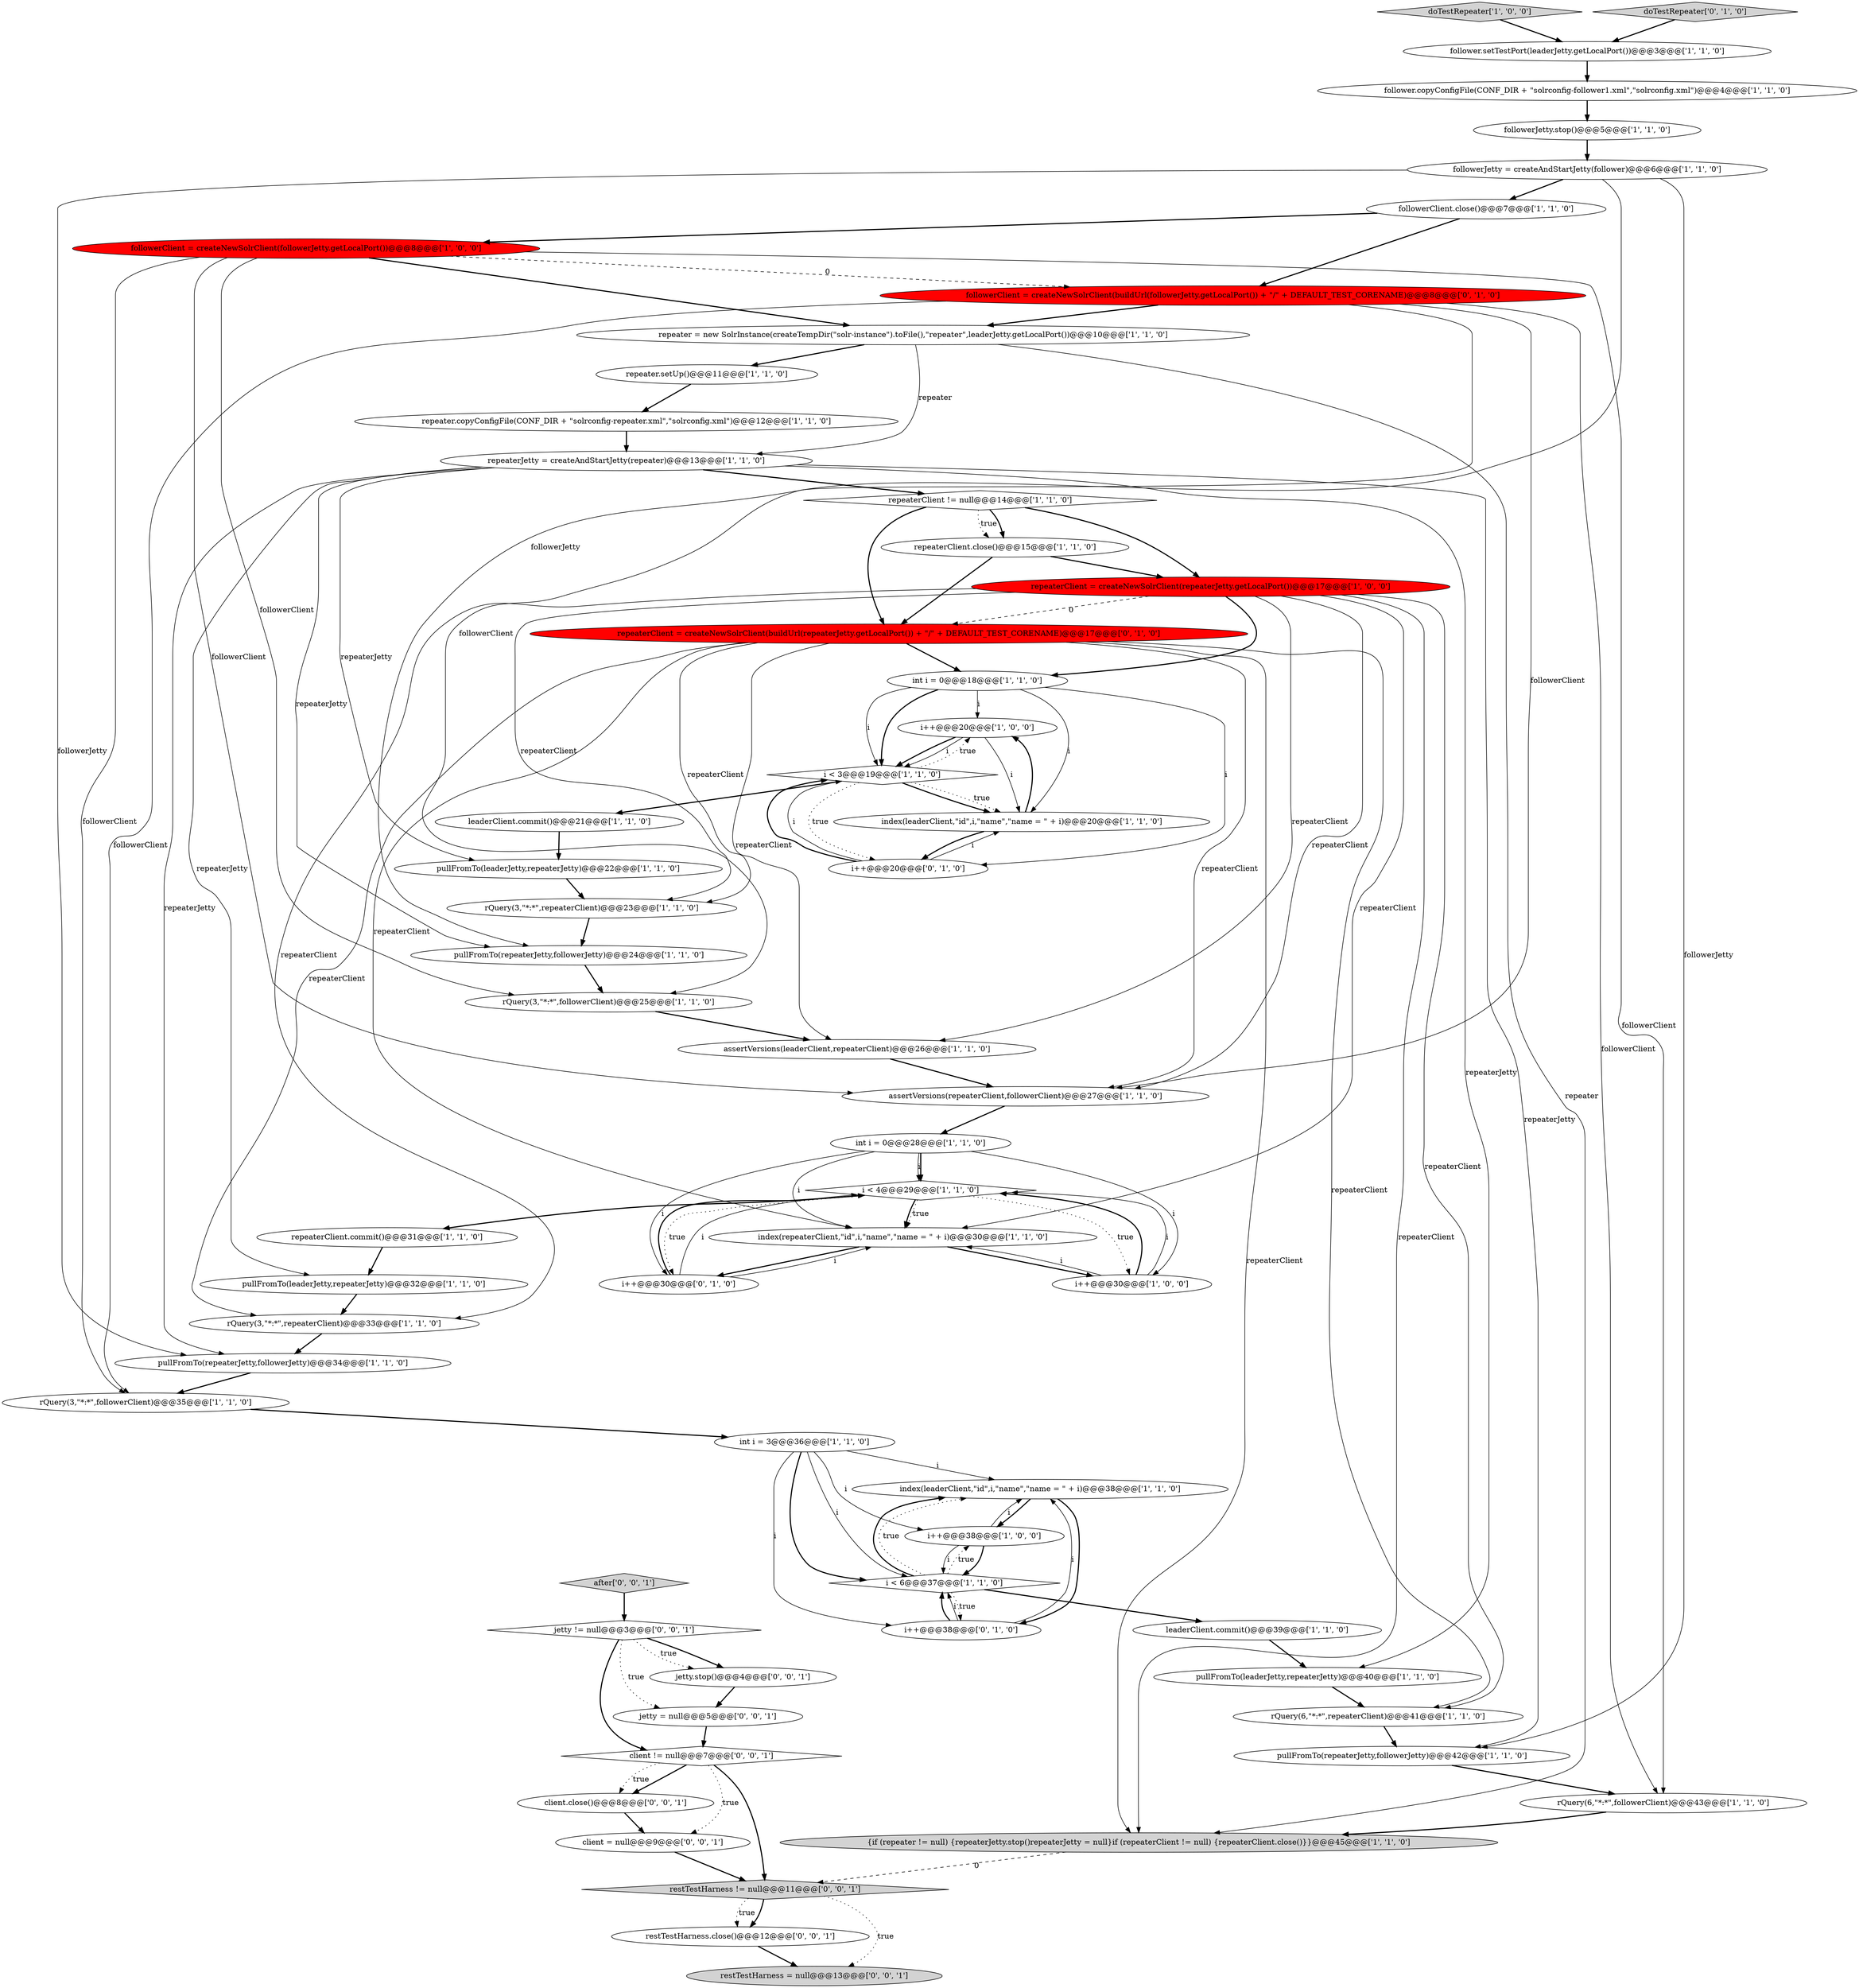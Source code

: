 digraph {
36 [style = filled, label = "i < 4@@@29@@@['1', '1', '0']", fillcolor = white, shape = diamond image = "AAA0AAABBB1BBB"];
37 [style = filled, label = "index(leaderClient,\"id\",i,\"name\",\"name = \" + i)@@@38@@@['1', '1', '0']", fillcolor = white, shape = ellipse image = "AAA0AAABBB1BBB"];
55 [style = filled, label = "jetty.stop()@@@4@@@['0', '0', '1']", fillcolor = white, shape = ellipse image = "AAA0AAABBB3BBB"];
23 [style = filled, label = "{if (repeater != null) {repeaterJetty.stop()repeaterJetty = null}if (repeaterClient != null) {repeaterClient.close()}}@@@45@@@['1', '1', '0']", fillcolor = lightgray, shape = ellipse image = "AAA0AAABBB1BBB"];
49 [style = filled, label = "repeaterClient = createNewSolrClient(buildUrl(repeaterJetty.getLocalPort()) + \"/\" + DEFAULT_TEST_CORENAME)@@@17@@@['0', '1', '0']", fillcolor = red, shape = ellipse image = "AAA1AAABBB2BBB"];
40 [style = filled, label = "repeaterClient.commit()@@@31@@@['1', '1', '0']", fillcolor = white, shape = ellipse image = "AAA0AAABBB1BBB"];
8 [style = filled, label = "i < 6@@@37@@@['1', '1', '0']", fillcolor = white, shape = diamond image = "AAA0AAABBB1BBB"];
10 [style = filled, label = "i++@@@20@@@['1', '0', '0']", fillcolor = white, shape = ellipse image = "AAA0AAABBB1BBB"];
7 [style = filled, label = "pullFromTo(repeaterJetty,followerJetty)@@@24@@@['1', '1', '0']", fillcolor = white, shape = ellipse image = "AAA0AAABBB1BBB"];
53 [style = filled, label = "restTestHarness != null@@@11@@@['0', '0', '1']", fillcolor = lightgray, shape = diamond image = "AAA0AAABBB3BBB"];
54 [style = filled, label = "client != null@@@7@@@['0', '0', '1']", fillcolor = white, shape = diamond image = "AAA0AAABBB3BBB"];
1 [style = filled, label = "leaderClient.commit()@@@21@@@['1', '1', '0']", fillcolor = white, shape = ellipse image = "AAA0AAABBB1BBB"];
33 [style = filled, label = "repeater = new SolrInstance(createTempDir(\"solr-instance\").toFile(),\"repeater\",leaderJetty.getLocalPort())@@@10@@@['1', '1', '0']", fillcolor = white, shape = ellipse image = "AAA0AAABBB1BBB"];
38 [style = filled, label = "followerClient = createNewSolrClient(followerJetty.getLocalPort())@@@8@@@['1', '0', '0']", fillcolor = red, shape = ellipse image = "AAA1AAABBB1BBB"];
13 [style = filled, label = "rQuery(3,\"*:*\",followerClient)@@@35@@@['1', '1', '0']", fillcolor = white, shape = ellipse image = "AAA0AAABBB1BBB"];
4 [style = filled, label = "pullFromTo(leaderJetty,repeaterJetty)@@@22@@@['1', '1', '0']", fillcolor = white, shape = ellipse image = "AAA0AAABBB1BBB"];
32 [style = filled, label = "followerClient.close()@@@7@@@['1', '1', '0']", fillcolor = white, shape = ellipse image = "AAA0AAABBB1BBB"];
24 [style = filled, label = "i < 3@@@19@@@['1', '1', '0']", fillcolor = white, shape = diamond image = "AAA0AAABBB1BBB"];
18 [style = filled, label = "repeaterClient != null@@@14@@@['1', '1', '0']", fillcolor = white, shape = diamond image = "AAA0AAABBB1BBB"];
2 [style = filled, label = "repeaterClient = createNewSolrClient(repeaterJetty.getLocalPort())@@@17@@@['1', '0', '0']", fillcolor = red, shape = ellipse image = "AAA1AAABBB1BBB"];
58 [style = filled, label = "client.close()@@@8@@@['0', '0', '1']", fillcolor = white, shape = ellipse image = "AAA0AAABBB3BBB"];
17 [style = filled, label = "rQuery(6,\"*:*\",followerClient)@@@43@@@['1', '1', '0']", fillcolor = white, shape = ellipse image = "AAA0AAABBB1BBB"];
35 [style = filled, label = "rQuery(3,\"*:*\",repeaterClient)@@@23@@@['1', '1', '0']", fillcolor = white, shape = ellipse image = "AAA0AAABBB1BBB"];
3 [style = filled, label = "rQuery(3,\"*:*\",followerClient)@@@25@@@['1', '1', '0']", fillcolor = white, shape = ellipse image = "AAA0AAABBB1BBB"];
19 [style = filled, label = "int i = 0@@@28@@@['1', '1', '0']", fillcolor = white, shape = ellipse image = "AAA0AAABBB1BBB"];
22 [style = filled, label = "assertVersions(leaderClient,repeaterClient)@@@26@@@['1', '1', '0']", fillcolor = white, shape = ellipse image = "AAA0AAABBB1BBB"];
27 [style = filled, label = "followerJetty = createAndStartJetty(follower)@@@6@@@['1', '1', '0']", fillcolor = white, shape = ellipse image = "AAA0AAABBB1BBB"];
11 [style = filled, label = "assertVersions(repeaterClient,followerClient)@@@27@@@['1', '1', '0']", fillcolor = white, shape = ellipse image = "AAA0AAABBB1BBB"];
45 [style = filled, label = "i++@@@20@@@['0', '1', '0']", fillcolor = white, shape = ellipse image = "AAA0AAABBB2BBB"];
50 [style = filled, label = "jetty != null@@@3@@@['0', '0', '1']", fillcolor = white, shape = diamond image = "AAA0AAABBB3BBB"];
56 [style = filled, label = "restTestHarness.close()@@@12@@@['0', '0', '1']", fillcolor = white, shape = ellipse image = "AAA0AAABBB3BBB"];
12 [style = filled, label = "rQuery(6,\"*:*\",repeaterClient)@@@41@@@['1', '1', '0']", fillcolor = white, shape = ellipse image = "AAA0AAABBB1BBB"];
57 [style = filled, label = "jetty = null@@@5@@@['0', '0', '1']", fillcolor = white, shape = ellipse image = "AAA0AAABBB3BBB"];
6 [style = filled, label = "pullFromTo(leaderJetty,repeaterJetty)@@@32@@@['1', '1', '0']", fillcolor = white, shape = ellipse image = "AAA0AAABBB1BBB"];
51 [style = filled, label = "after['0', '0', '1']", fillcolor = lightgray, shape = diamond image = "AAA0AAABBB3BBB"];
0 [style = filled, label = "pullFromTo(repeaterJetty,followerJetty)@@@42@@@['1', '1', '0']", fillcolor = white, shape = ellipse image = "AAA0AAABBB1BBB"];
41 [style = filled, label = "repeater.copyConfigFile(CONF_DIR + \"solrconfig-repeater.xml\",\"solrconfig.xml\")@@@12@@@['1', '1', '0']", fillcolor = white, shape = ellipse image = "AAA0AAABBB1BBB"];
5 [style = filled, label = "i++@@@38@@@['1', '0', '0']", fillcolor = white, shape = ellipse image = "AAA0AAABBB1BBB"];
42 [style = filled, label = "pullFromTo(leaderJetty,repeaterJetty)@@@40@@@['1', '1', '0']", fillcolor = white, shape = ellipse image = "AAA0AAABBB1BBB"];
52 [style = filled, label = "client = null@@@9@@@['0', '0', '1']", fillcolor = white, shape = ellipse image = "AAA0AAABBB3BBB"];
16 [style = filled, label = "repeater.setUp()@@@11@@@['1', '1', '0']", fillcolor = white, shape = ellipse image = "AAA0AAABBB1BBB"];
15 [style = filled, label = "follower.copyConfigFile(CONF_DIR + \"solrconfig-follower1.xml\",\"solrconfig.xml\")@@@4@@@['1', '1', '0']", fillcolor = white, shape = ellipse image = "AAA0AAABBB1BBB"];
14 [style = filled, label = "rQuery(3,\"*:*\",repeaterClient)@@@33@@@['1', '1', '0']", fillcolor = white, shape = ellipse image = "AAA0AAABBB1BBB"];
26 [style = filled, label = "int i = 3@@@36@@@['1', '1', '0']", fillcolor = white, shape = ellipse image = "AAA0AAABBB1BBB"];
28 [style = filled, label = "follower.setTestPort(leaderJetty.getLocalPort())@@@3@@@['1', '1', '0']", fillcolor = white, shape = ellipse image = "AAA0AAABBB1BBB"];
20 [style = filled, label = "pullFromTo(repeaterJetty,followerJetty)@@@34@@@['1', '1', '0']", fillcolor = white, shape = ellipse image = "AAA0AAABBB1BBB"];
30 [style = filled, label = "repeaterJetty = createAndStartJetty(repeater)@@@13@@@['1', '1', '0']", fillcolor = white, shape = ellipse image = "AAA0AAABBB1BBB"];
34 [style = filled, label = "index(repeaterClient,\"id\",i,\"name\",\"name = \" + i)@@@30@@@['1', '1', '0']", fillcolor = white, shape = ellipse image = "AAA0AAABBB1BBB"];
25 [style = filled, label = "i++@@@30@@@['1', '0', '0']", fillcolor = white, shape = ellipse image = "AAA0AAABBB1BBB"];
9 [style = filled, label = "followerJetty.stop()@@@5@@@['1', '1', '0']", fillcolor = white, shape = ellipse image = "AAA0AAABBB1BBB"];
43 [style = filled, label = "repeaterClient.close()@@@15@@@['1', '1', '0']", fillcolor = white, shape = ellipse image = "AAA0AAABBB1BBB"];
47 [style = filled, label = "i++@@@30@@@['0', '1', '0']", fillcolor = white, shape = ellipse image = "AAA0AAABBB2BBB"];
44 [style = filled, label = "i++@@@38@@@['0', '1', '0']", fillcolor = white, shape = ellipse image = "AAA0AAABBB2BBB"];
29 [style = filled, label = "doTestRepeater['1', '0', '0']", fillcolor = lightgray, shape = diamond image = "AAA0AAABBB1BBB"];
31 [style = filled, label = "int i = 0@@@18@@@['1', '1', '0']", fillcolor = white, shape = ellipse image = "AAA0AAABBB1BBB"];
46 [style = filled, label = "doTestRepeater['0', '1', '0']", fillcolor = lightgray, shape = diamond image = "AAA0AAABBB2BBB"];
21 [style = filled, label = "index(leaderClient,\"id\",i,\"name\",\"name = \" + i)@@@20@@@['1', '1', '0']", fillcolor = white, shape = ellipse image = "AAA0AAABBB1BBB"];
59 [style = filled, label = "restTestHarness = null@@@13@@@['0', '0', '1']", fillcolor = lightgray, shape = ellipse image = "AAA0AAABBB3BBB"];
48 [style = filled, label = "followerClient = createNewSolrClient(buildUrl(followerJetty.getLocalPort()) + \"/\" + DEFAULT_TEST_CORENAME)@@@8@@@['0', '1', '0']", fillcolor = red, shape = ellipse image = "AAA1AAABBB2BBB"];
39 [style = filled, label = "leaderClient.commit()@@@39@@@['1', '1', '0']", fillcolor = white, shape = ellipse image = "AAA0AAABBB1BBB"];
26->44 [style = solid, label="i"];
21->10 [style = bold, label=""];
27->32 [style = bold, label=""];
44->8 [style = bold, label=""];
40->6 [style = bold, label=""];
5->37 [style = solid, label="i"];
49->34 [style = solid, label="repeaterClient"];
10->24 [style = bold, label=""];
53->59 [style = dotted, label="true"];
49->12 [style = solid, label="repeaterClient"];
19->36 [style = bold, label=""];
38->13 [style = solid, label="followerClient"];
33->30 [style = solid, label="repeater"];
27->7 [style = solid, label="followerJetty"];
30->18 [style = bold, label=""];
45->24 [style = bold, label=""];
8->37 [style = dotted, label="true"];
54->52 [style = dotted, label="true"];
16->41 [style = bold, label=""];
37->5 [style = bold, label=""];
18->49 [style = bold, label=""];
55->57 [style = bold, label=""];
2->35 [style = solid, label="repeaterClient"];
51->50 [style = bold, label=""];
30->4 [style = solid, label="repeaterJetty"];
27->20 [style = solid, label="followerJetty"];
24->21 [style = bold, label=""];
49->14 [style = solid, label="repeaterClient"];
50->55 [style = bold, label=""];
36->25 [style = dotted, label="true"];
31->10 [style = solid, label="i"];
2->49 [style = dashed, label="0"];
47->36 [style = solid, label="i"];
54->53 [style = bold, label=""];
19->34 [style = solid, label="i"];
25->36 [style = solid, label="i"];
48->11 [style = solid, label="followerClient"];
8->39 [style = bold, label=""];
50->54 [style = bold, label=""];
24->21 [style = dotted, label="true"];
49->23 [style = solid, label="repeaterClient"];
35->7 [style = bold, label=""];
30->42 [style = solid, label="repeaterJetty"];
14->20 [style = bold, label=""];
2->31 [style = bold, label=""];
50->55 [style = dotted, label="true"];
57->54 [style = bold, label=""];
1->4 [style = bold, label=""];
33->16 [style = bold, label=""];
38->48 [style = dashed, label="0"];
36->47 [style = dotted, label="true"];
0->17 [style = bold, label=""];
25->36 [style = bold, label=""];
38->11 [style = solid, label="followerClient"];
34->47 [style = bold, label=""];
45->24 [style = solid, label="i"];
19->47 [style = solid, label="i"];
26->37 [style = solid, label="i"];
2->14 [style = solid, label="repeaterClient"];
54->58 [style = bold, label=""];
49->11 [style = solid, label="repeaterClient"];
21->45 [style = bold, label=""];
48->3 [style = solid, label="followerClient"];
19->25 [style = solid, label="i"];
41->30 [style = bold, label=""];
44->37 [style = solid, label="i"];
27->0 [style = solid, label="followerJetty"];
10->21 [style = solid, label="i"];
49->31 [style = bold, label=""];
15->9 [style = bold, label=""];
30->20 [style = solid, label="repeaterJetty"];
19->36 [style = solid, label="i"];
38->3 [style = solid, label="followerClient"];
48->33 [style = bold, label=""];
32->48 [style = bold, label=""];
53->56 [style = bold, label=""];
2->12 [style = solid, label="repeaterClient"];
44->8 [style = solid, label="i"];
38->33 [style = bold, label=""];
39->42 [style = bold, label=""];
31->24 [style = solid, label="i"];
47->36 [style = bold, label=""];
22->11 [style = bold, label=""];
31->21 [style = solid, label="i"];
5->8 [style = solid, label="i"];
2->11 [style = solid, label="repeaterClient"];
18->43 [style = dotted, label="true"];
54->58 [style = dotted, label="true"];
36->40 [style = bold, label=""];
20->13 [style = bold, label=""];
46->28 [style = bold, label=""];
31->24 [style = bold, label=""];
2->22 [style = solid, label="repeaterClient"];
43->2 [style = bold, label=""];
26->8 [style = bold, label=""];
17->23 [style = bold, label=""];
33->23 [style = solid, label="repeater"];
30->0 [style = solid, label="repeaterJetty"];
49->35 [style = solid, label="repeaterClient"];
9->27 [style = bold, label=""];
50->57 [style = dotted, label="true"];
13->26 [style = bold, label=""];
53->56 [style = dotted, label="true"];
37->44 [style = bold, label=""];
24->45 [style = dotted, label="true"];
8->37 [style = bold, label=""];
24->1 [style = bold, label=""];
56->59 [style = bold, label=""];
36->34 [style = bold, label=""];
45->21 [style = solid, label="i"];
38->17 [style = solid, label="followerClient"];
48->13 [style = solid, label="followerClient"];
23->53 [style = dashed, label="0"];
5->8 [style = bold, label=""];
4->35 [style = bold, label=""];
34->25 [style = bold, label=""];
28->15 [style = bold, label=""];
52->53 [style = bold, label=""];
30->6 [style = solid, label="repeaterJetty"];
47->34 [style = solid, label="i"];
30->7 [style = solid, label="repeaterJetty"];
8->44 [style = dotted, label="true"];
48->17 [style = solid, label="followerClient"];
42->12 [style = bold, label=""];
18->2 [style = bold, label=""];
11->19 [style = bold, label=""];
3->22 [style = bold, label=""];
12->0 [style = bold, label=""];
7->3 [style = bold, label=""];
29->28 [style = bold, label=""];
6->14 [style = bold, label=""];
24->10 [style = dotted, label="true"];
32->38 [style = bold, label=""];
49->22 [style = solid, label="repeaterClient"];
10->24 [style = solid, label="i"];
26->5 [style = solid, label="i"];
18->43 [style = bold, label=""];
8->5 [style = dotted, label="true"];
26->8 [style = solid, label="i"];
43->49 [style = bold, label=""];
2->34 [style = solid, label="repeaterClient"];
25->34 [style = solid, label="i"];
58->52 [style = bold, label=""];
36->34 [style = dotted, label="true"];
31->45 [style = solid, label="i"];
2->23 [style = solid, label="repeaterClient"];
}
